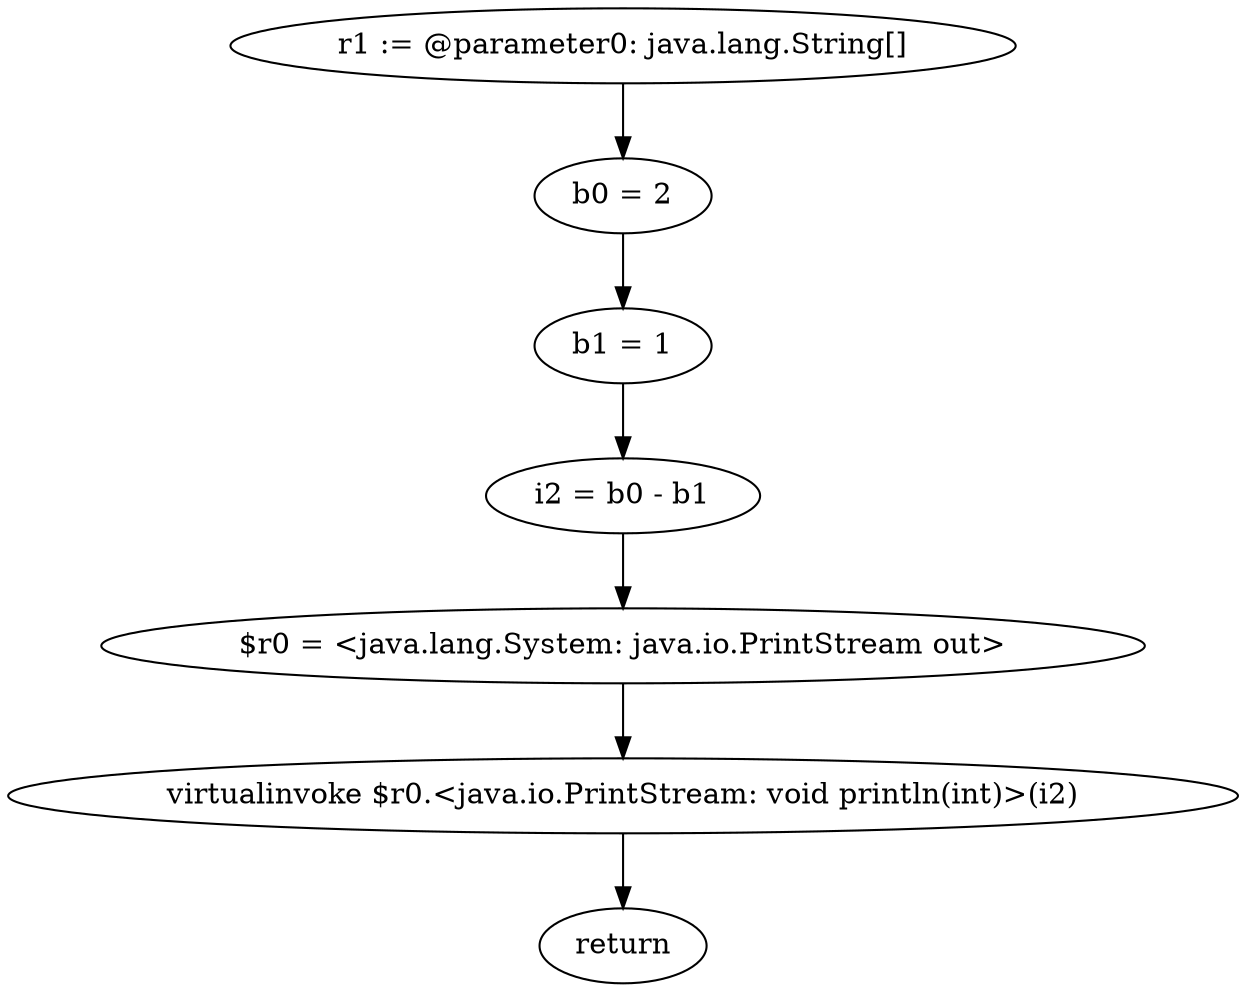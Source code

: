 digraph "unitGraph" {
    "r1 := @parameter0: java.lang.String[]"
    "b0 = 2"
    "b1 = 1"
    "i2 = b0 - b1"
    "$r0 = <java.lang.System: java.io.PrintStream out>"
    "virtualinvoke $r0.<java.io.PrintStream: void println(int)>(i2)"
    "return"
    "r1 := @parameter0: java.lang.String[]"->"b0 = 2";
    "b0 = 2"->"b1 = 1";
    "b1 = 1"->"i2 = b0 - b1";
    "i2 = b0 - b1"->"$r0 = <java.lang.System: java.io.PrintStream out>";
    "$r0 = <java.lang.System: java.io.PrintStream out>"->"virtualinvoke $r0.<java.io.PrintStream: void println(int)>(i2)";
    "virtualinvoke $r0.<java.io.PrintStream: void println(int)>(i2)"->"return";
}
